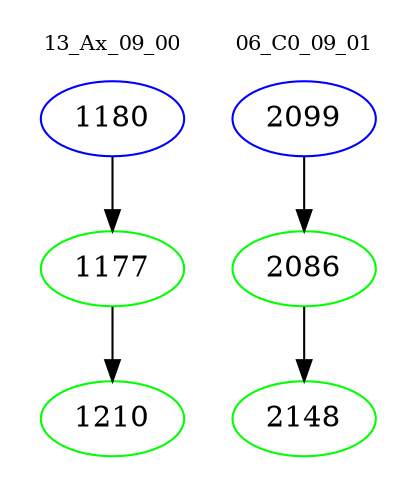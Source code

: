 digraph{
subgraph cluster_0 {
color = white
label = "13_Ax_09_00";
fontsize=10;
T0_1180 [label="1180", color="blue"]
T0_1180 -> T0_1177 [color="black"]
T0_1177 [label="1177", color="green"]
T0_1177 -> T0_1210 [color="black"]
T0_1210 [label="1210", color="green"]
}
subgraph cluster_1 {
color = white
label = "06_C0_09_01";
fontsize=10;
T1_2099 [label="2099", color="blue"]
T1_2099 -> T1_2086 [color="black"]
T1_2086 [label="2086", color="green"]
T1_2086 -> T1_2148 [color="black"]
T1_2148 [label="2148", color="green"]
}
}
